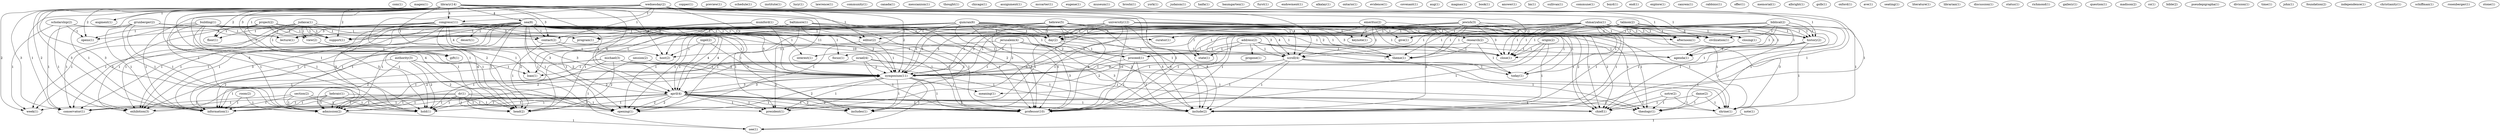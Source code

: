 digraph G {
  com [ label="com(1)" ];
  magen [ label="magen(1)" ];
  address [ label="address(2)" ];
  propose [ label="propose(1)" ];
  scroll [ label="scroll(4)" ];
  state [ label="state(1)" ];
  agenda [ label="agenda(1)" ];
  today [ label="today(1)" ];
  proceed [ label="proceed(1)" ];
  theme [ label="theme(1)" ];
  emeritus [ label="emeritus(2)" ];
  research [ label="research(2)" ];
  give [ label="give(1)" ];
  close [ label="close(1)" ];
  symposium [ label="symposium(11)" ];
  keynote [ label="keynote(1)" ];
  library [ label="library(14)" ];
  augment [ label="augment(1)" ];
  floor [ label="floor(1)" ];
  sea [ label="sea(8)" ];
  congress [ label="congress(11)" ];
  lecture [ label="lecture(1)" ];
  opens [ label="opens(1)" ];
  contact [ label="contact(2)" ];
  april [ label="april(5)" ];
  civilization [ label="civilization(1)" ];
  week [ label="week(1)" ];
  conservator [ label="conservator(1)" ];
  history [ label="history(2)" ];
  afternoon [ label="afternoon(1)" ];
  head [ label="head(2)" ];
  hold [ label="hold(1)" ];
  support [ label="support(1)" ];
  exhibition [ label="exhibition(3)" ];
  april [ label="april(4)" ];
  information [ label="information(1)" ];
  include [ label="include(2)" ];
  admission [ label="admission(2)" ];
  host [ label="host(2)" ];
  professor [ label="professor(10)" ];
  opening [ label="opening(1)" ];
  copper [ label="copper(1)" ];
  preview [ label="preview(1)" ];
  wednesday [ label="wednesday(2)" ];
  editor [ label="editor(2)" ];
  chief [ label="chief(1)" ];
  schedule [ label="schedule(1)" ];
  institute [ label="institute(1)" ];
  judaica [ label="judaica(1)" ];
  view [ label="view(2)" ];
  gift [ label="gift(1)" ];
  program [ label="program(1)" ];
  day [ label="day(2)" ];
  project [ label="project(2)" ];
  lucy [ label="lucy(1)" ];
  lawrence [ label="lawrence(1)" ];
  community [ label="community(1)" ];
  canada [ label="canada(1)" ];
  messianism [ label="messianism(1)" ];
  thought [ label="thought(1)" ];
  chicago [ label="chicago(1)" ];
  curator [ label="curator(1)" ];
  desert [ label="desert(1)" ];
  theology [ label="theology(1)" ];
  shrine [ label="shrine(1)" ];
  interest [ label="interest(1)" ];
  focus [ label="focus(1)" ];
  biblical [ label="biblical(2)" ];
  assignment [ label="assignment(1)" ];
  scholarship [ label="scholarship(2)" ];
  mccarter [ label="mccarter(1)" ];
  includes [ label="includes(1)" ];
  president [ label="president(1)" ];
  shmaryahu [ label="shmaryahu(1)" ];
  closing [ label="closing(1)" ];
  eugene [ label="eugene(1)" ];
  jewish [ label="jewish(3)" ];
  grunberger [ label="grunberger(2)" ];
  museum [ label="museum(1)" ];
  broshi [ label="broshi(1)" ];
  baltimore [ label="baltimore(1)" ];
  york [ label="york(1)" ];
  loan [ label="loan(1)" ];
  judaism [ label="judaism(1)" ];
  hebrew [ label="hebrew(5)" ];
  haifa [ label="haifa(1)" ];
  hebraic [ label="hebraic(1)" ];
  baumgarten [ label="baumgarten(1)" ];
  shmaryahu [ label="shmaryahu(1)" ];
  notre [ label="notre(2)" ];
  dr [ label="dr(1)" ];
  building [ label="building(1)" ];
  section [ label="section(2)" ];
  furst [ label="furst(1)" ];
  dame [ label="dame(2)" ];
  endowment [ label="endowment(1)" ];
  alkalay [ label="alkalay(1)" ];
  ontario [ label="ontario(1)" ];
  evidence [ label="evidence(1)" ];
  judaica [ label="judaica(1)" ];
  michael [ label="michael(3)" ];
  authority [ label="authority(3)" ];
  covenant [ label="covenant(1)" ];
  aug [ label="aug(1)" ];
  talmon [ label="talmon(2)" ];
  session [ label="session(2)" ];
  see [ label="see(1)" ];
  magnas [ label="magnas(1)" ];
  book [ label="book(1)" ];
  answer [ label="answer(1)" ];
  israel [ label="israel(4)" ];
  lm [ label="lm(1)" ];
  sullivan [ label="sullivan(1)" ];
  commune [ label="commune(1)" ];
  boyd [ label="boyd(1)" ];
  end [ label="end(1)" ];
  university [ label="university(12)" ];
  explore [ label="explore(1)" ];
  canrem [ label="canrem(1)" ];
  mumford [ label="mumford(1)" ];
  rabbinic [ label="rabbinic(1)" ];
  offer [ label="offer(1)" ];
  qumran [ label="qumran(2)" ];
  memorial [ label="memorial(1)" ];
  jerusalem [ label="jerusalem(4)" ];
  origin [ label="origin(2)" ];
  meaning [ label="meaning(1)" ];
  albright [ label="albright(1)" ];
  golb [ label="golb(1)" ];
  oxford [ label="oxford(1)" ];
  nigel [ label="nigel(2)" ];
  ave [ label="ave(1)" ];
  seating [ label="seating(1)" ];
  literature [ label="literature(1)" ];
  room [ label="room(2)" ];
  librarian [ label="librarian(1)" ];
  discussion [ label="discussion(1)" ];
  status [ label="status(1)" ];
  richmond [ label="richmond(1)" ];
  gallery [ label="gallery(1)" ];
  question [ label="question(1)" ];
  note [ label="note(1)" ];
  madison [ label="madison(2)" ];
  qumran [ label="qumran(6)" ];
  co [ label="co(1)" ];
  bible [ label="bible(2)" ];
  pseudepigrapha [ label="pseudepigrapha(1)" ];
  division [ label="division(1)" ];
  time [ label="time(1)" ];
  john [ label="john(1)" ];
  foundation [ label="foundation(2)" ];
  independence [ label="independence(1)" ];
  christianity [ label="christianity(1)" ];
  schiffman [ label="schiffman(1)" ];
  rosenberger [ label="rosenberger(1)" ];
  stone [ label="stone(1)" ];
  address -> propose [ label="1" ];
  address -> scroll [ label="1" ];
  address -> state [ label="1" ];
  address -> agenda [ label="1" ];
  address -> today [ label="1" ];
  address -> proceed [ label="1" ];
  address -> theme [ label="1" ];
  emeritus -> research [ label="1" ];
  emeritus -> scroll [ label="1" ];
  emeritus -> state [ label="1" ];
  emeritus -> give [ label="1" ];
  emeritus -> close [ label="1" ];
  emeritus -> today [ label="1" ];
  emeritus -> symposium [ label="1" ];
  emeritus -> keynote [ label="1" ];
  library -> augment [ label="1" ];
  library -> floor [ label="2" ];
  library -> sea [ label="4" ];
  library -> congress [ label="4" ];
  library -> lecture [ label="3" ];
  library -> opens [ label="2" ];
  library -> contact [ label="3" ];
  library -> april [ label="4" ];
  library -> scroll [ label="4" ];
  library -> civilization [ label="1" ];
  library -> week [ label="2" ];
  library -> conservator [ label="3" ];
  library -> history [ label="1" ];
  library -> afternoon [ label="1" ];
  library -> head [ label="4" ];
  library -> hold [ label="3" ];
  library -> support [ label="2" ];
  library -> exhibition [ label="2" ];
  library -> close [ label="1" ];
  library -> symposium [ label="11" ];
  library -> april [ label="4" ];
  library -> information [ label="3" ];
  library -> include [ label="1" ];
  library -> admission [ label="3" ];
  library -> host [ label="4" ];
  library -> professor [ label="2" ];
  library -> opening [ label="2" ];
  wednesday -> congress [ label="1" ];
  wednesday -> lecture [ label="1" ];
  wednesday -> contact [ label="1" ];
  wednesday -> editor [ label="1" ];
  wednesday -> scroll [ label="1" ];
  wednesday -> conservator [ label="1" ];
  wednesday -> head [ label="1" ];
  wednesday -> hold [ label="1" ];
  wednesday -> chief [ label="1" ];
  wednesday -> symposium [ label="2" ];
  wednesday -> information [ label="1" ];
  wednesday -> include [ label="1" ];
  wednesday -> admission [ label="1" ];
  wednesday -> host [ label="1" ];
  wednesday -> professor [ label="1" ];
  research -> agenda [ label="1" ];
  research -> today [ label="1" ];
  research -> proceed [ label="1" ];
  research -> theme [ label="1" ];
  judaica -> floor [ label="1" ];
  judaica -> view [ label="1" ];
  judaica -> gift [ label="1" ];
  judaica -> program [ label="1" ];
  judaica -> support [ label="1" ];
  judaica -> exhibition [ label="1" ];
  judaica -> day [ label="1" ];
  project -> floor [ label="1" ];
  project -> view [ label="1" ];
  project -> gift [ label="1" ];
  project -> program [ label="1" ];
  project -> support [ label="1" ];
  project -> exhibition [ label="1" ];
  project -> day [ label="1" ];
  sea -> lecture [ label="1" ];
  sea -> opens [ label="1" ];
  sea -> contact [ label="1" ];
  sea -> editor [ label="1" ];
  sea -> curator [ label="1" ];
  sea -> april [ label="3" ];
  sea -> scroll [ label="3" ];
  sea -> week [ label="1" ];
  sea -> conservator [ label="1" ];
  sea -> desert [ label="1" ];
  sea -> head [ label="1" ];
  sea -> theology [ label="1" ];
  sea -> hold [ label="1" ];
  sea -> shrine [ label="1" ];
  sea -> interest [ label="1" ];
  sea -> exhibition [ label="1" ];
  sea -> chief [ label="1" ];
  sea -> symposium [ label="5" ];
  sea -> april [ label="3" ];
  sea -> information [ label="1" ];
  sea -> focus [ label="1" ];
  sea -> include [ label="2" ];
  sea -> admission [ label="1" ];
  sea -> professor [ label="2" ];
  sea -> opening [ label="1" ];
  biblical -> editor [ label="1" ];
  biblical -> curator [ label="1" ];
  biblical -> civilization [ label="1" ];
  biblical -> history [ label="1" ];
  biblical -> afternoon [ label="1" ];
  biblical -> theology [ label="1" ];
  biblical -> shrine [ label="1" ];
  biblical -> close [ label="1" ];
  biblical -> chief [ label="1" ];
  biblical -> symposium [ label="1" ];
  scholarship -> opens [ label="1" ];
  scholarship -> week [ label="1" ];
  scholarship -> exhibition [ label="1" ];
  scholarship -> opening [ label="1" ];
  congress -> lecture [ label="3" ];
  congress -> opens [ label="1" ];
  congress -> contact [ label="3" ];
  congress -> april [ label="4" ];
  congress -> scroll [ label="4" ];
  congress -> week [ label="1" ];
  congress -> conservator [ label="3" ];
  congress -> head [ label="4" ];
  congress -> hold [ label="3" ];
  congress -> exhibition [ label="1" ];
  congress -> symposium [ label="10" ];
  congress -> april [ label="4" ];
  congress -> information [ label="3" ];
  congress -> includes [ label="1" ];
  congress -> president [ label="1" ];
  congress -> admission [ label="3" ];
  congress -> host [ label="4" ];
  congress -> professor [ label="1" ];
  congress -> opening [ label="2" ];
  shmaryahu -> civilization [ label="1" ];
  shmaryahu -> history [ label="1" ];
  shmaryahu -> afternoon [ label="1" ];
  shmaryahu -> agenda [ label="1" ];
  shmaryahu -> closing [ label="1" ];
  shmaryahu -> day [ label="1" ];
  shmaryahu -> close [ label="1" ];
  shmaryahu -> symposium [ label="1" ];
  shmaryahu -> include [ label="1" ];
  shmaryahu -> professor [ label="1" ];
  shmaryahu -> theme [ label="1" ];
  jewish -> scroll [ label="1" ];
  jewish -> state [ label="1" ];
  jewish -> civilization [ label="3" ];
  jewish -> give [ label="1" ];
  jewish -> history [ label="3" ];
  jewish -> afternoon [ label="3" ];
  jewish -> close [ label="3" ];
  jewish -> today [ label="1" ];
  jewish -> symposium [ label="3" ];
  jewish -> include [ label="3" ];
  jewish -> keynote [ label="1" ];
  grunberger -> contact [ label="1" ];
  grunberger -> conservator [ label="1" ];
  grunberger -> hold [ label="1" ];
  grunberger -> information [ label="1" ];
  grunberger -> admission [ label="1" ];
  grunberger -> professor [ label="1" ];
  contact -> scroll [ label="1" ];
  contact -> head [ label="1" ];
  contact -> host [ label="1" ];
  editor -> scroll [ label="1" ];
  editor -> symposium [ label="1" ];
  editor -> host [ label="1" ];
  baltimore -> program [ label="1" ];
  baltimore -> head [ label="1" ];
  baltimore -> support [ label="1" ];
  baltimore -> day [ label="1" ];
  baltimore -> symposium [ label="2" ];
  baltimore -> includes [ label="1" ];
  baltimore -> president [ label="1" ];
  baltimore -> professor [ label="1" ];
  baltimore -> opening [ label="1" ];
  view -> gift [ label="1" ];
  view -> loan [ label="1" ];
  april -> week [ label="1" ];
  april -> conservator [ label="1" ];
  april -> head [ label="1" ];
  april -> theology [ label="1" ];
  april -> hold [ label="1" ];
  april -> shrine [ label="1" ];
  april -> exhibition [ label="1" ];
  april -> chief [ label="1" ];
  april -> symposium [ label="3" ];
  april -> information [ label="1" ];
  april -> includes [ label="1" ];
  april -> president [ label="1" ];
  april -> include [ label="2" ];
  april -> admission [ label="1" ];
  april -> professor [ label="2" ];
  april -> opening [ label="2" ];
  scroll -> theology [ label="1" ];
  scroll -> shrine [ label="1" ];
  scroll -> today [ label="1" ];
  scroll -> symposium [ label="2" ];
  scroll -> april [ label="2" ];
  scroll -> include [ label="1" ];
  scroll -> professor [ label="1" ];
  hebrew -> program [ label="1" ];
  hebrew -> civilization [ label="1" ];
  hebrew -> history [ label="1" ];
  hebrew -> afternoon [ label="1" ];
  hebrew -> head [ label="1" ];
  hebrew -> theology [ label="1" ];
  hebrew -> shrine [ label="1" ];
  hebrew -> support [ label="1" ];
  hebrew -> day [ label="1" ];
  hebrew -> close [ label="1" ];
  hebrew -> chief [ label="1" ];
  hebrew -> symposium [ label="3" ];
  hebrew -> includes [ label="1" ];
  hebrew -> president [ label="1" ];
  hebrew -> include [ label="3" ];
  hebrew -> professor [ label="4" ];
  hebrew -> opening [ label="1" ];
  hebraic -> conservator [ label="1" ];
  hebraic -> hold [ label="1" ];
  hebraic -> information [ label="1" ];
  hebraic -> admission [ label="1" ];
  hebraic -> professor [ label="1" ];
  shmaryahu -> civilization [ label="1" ];
  shmaryahu -> history [ label="1" ];
  shmaryahu -> afternoon [ label="1" ];
  shmaryahu -> agenda [ label="1" ];
  shmaryahu -> closing [ label="1" ];
  shmaryahu -> day [ label="1" ];
  shmaryahu -> close [ label="1" ];
  shmaryahu -> symposium [ label="1" ];
  shmaryahu -> include [ label="1" ];
  shmaryahu -> professor [ label="1" ];
  shmaryahu -> theme [ label="1" ];
  notre -> theology [ label="1" ];
  notre -> shrine [ label="1" ];
  notre -> chief [ label="1" ];
  dr -> conservator [ label="1" ];
  dr -> head [ label="1" ];
  dr -> hold [ label="1" ];
  dr -> information [ label="1" ];
  dr -> includes [ label="1" ];
  dr -> president [ label="1" ];
  dr -> admission [ label="1" ];
  dr -> opening [ label="1" ];
  building -> conservator [ label="1" ];
  building -> head [ label="1" ];
  building -> hold [ label="1" ];
  building -> support [ label="1" ];
  building -> day [ label="1" ];
  building -> symposium [ label="1" ];
  building -> information [ label="1" ];
  building -> admission [ label="1" ];
  section -> conservator [ label="1" ];
  section -> hold [ label="1" ];
  section -> information [ label="1" ];
  section -> admission [ label="1" ];
  section -> professor [ label="1" ];
  dame -> theology [ label="1" ];
  dame -> shrine [ label="1" ];
  dame -> chief [ label="1" ];
  judaica -> support [ label="1" ];
  judaica -> exhibition [ label="1" ];
  judaica -> day [ label="1" ];
  michael -> head [ label="2" ];
  michael -> hold [ label="1" ];
  michael -> chief [ label="1" ];
  michael -> symposium [ label="2" ];
  michael -> information [ label="1" ];
  michael -> include [ label="1" ];
  michael -> admission [ label="1" ];
  michael -> professor [ label="2" ];
  authority -> head [ label="2" ];
  authority -> hold [ label="2" ];
  authority -> loan [ label="1" ];
  authority -> symposium [ label="2" ];
  authority -> information [ label="2" ];
  authority -> admission [ label="2" ];
  talmon -> history [ label="1" ];
  talmon -> afternoon [ label="1" ];
  talmon -> agenda [ label="1" ];
  talmon -> closing [ label="1" ];
  talmon -> day [ label="1" ];
  talmon -> close [ label="1" ];
  talmon -> symposium [ label="1" ];
  talmon -> include [ label="1" ];
  talmon -> professor [ label="1" ];
  talmon -> theme [ label="1" ];
  history -> theology [ label="1" ];
  history -> shrine [ label="1" ];
  history -> close [ label="1" ];
  history -> symposium [ label="1" ];
  session -> symposium [ label="1" ];
  session -> see [ label="1" ];
  israel -> theology [ label="1" ];
  israel -> hold [ label="2" ];
  israel -> shrine [ label="1" ];
  israel -> loan [ label="1" ];
  israel -> symposium [ label="2" ];
  israel -> information [ label="2" ];
  israel -> include [ label="1" ];
  israel -> admission [ label="2" ];
  israel -> professor [ label="1" ];
  university -> shrine [ label="3" ];
  university -> support [ label="1" ];
  university -> day [ label="1" ];
  university -> close [ label="3" ];
  university -> today [ label="1" ];
  university -> chief [ label="2" ];
  university -> symposium [ label="5" ];
  university -> includes [ label="1" ];
  university -> president [ label="1" ];
  university -> include [ label="8" ];
  university -> keynote [ label="1" ];
  university -> professor [ label="10" ];
  university -> opening [ label="1" ];
  mumford -> day [ label="1" ];
  mumford -> symposium [ label="1" ];
  mumford -> information [ label="1" ];
  mumford -> admission [ label="1" ];
  qumran -> exhibition [ label="1" ];
  qumran -> day [ label="1" ];
  qumran -> close [ label="2" ];
  qumran -> chief [ label="2" ];
  qumran -> loan [ label="1" ];
  qumran -> proceed [ label="1" ];
  qumran -> symposium [ label="3" ];
  qumran -> include [ label="5" ];
  qumran -> professor [ label="5" ];
  qumran -> theme [ label="1" ];
  qumran -> opening [ label="1" ];
  jerusalem -> interest [ label="1" ];
  jerusalem -> close [ label="2" ];
  jerusalem -> symposium [ label="2" ];
  jerusalem -> focus [ label="1" ];
  jerusalem -> include [ label="3" ];
  jerusalem -> professor [ label="3" ];
  origin -> close [ label="1" ];
  origin -> meaning [ label="1" ];
  origin -> include [ label="1" ];
  origin -> professor [ label="1" ];
  exhibition -> symposium [ label="1" ];
  day -> proceed [ label="1" ];
  day -> theme [ label="1" ];
  nigel -> symposium [ label="1" ];
  nigel -> april [ label="1" ];
  nigel -> host [ label="1" ];
  proceed -> symposium [ label="1" ];
  proceed -> include [ label="1" ];
  proceed -> professor [ label="1" ];
  symposium -> april [ label="3" ];
  symposium -> includes [ label="1" ];
  symposium -> meaning [ label="1" ];
  symposium -> president [ label="1" ];
  symposium -> see [ label="1" ];
  symposium -> professor [ label="1" ];
  symposium -> opening [ label="2" ];
  april -> information [ label="1" ];
  april -> includes [ label="1" ];
  april -> president [ label="1" ];
  april -> include [ label="2" ];
  april -> admission [ label="1" ];
  april -> professor [ label="2" ];
  april -> opening [ label="2" ];
  room -> information [ label="1" ];
  room -> admission [ label="1" ];
  admission -> see [ label="1" ];
  note -> see [ label="1" ];
  qumran -> professor [ label="5" ];
  qumran -> theme [ label="1" ];
  qumran -> opening [ label="1" ];
}
